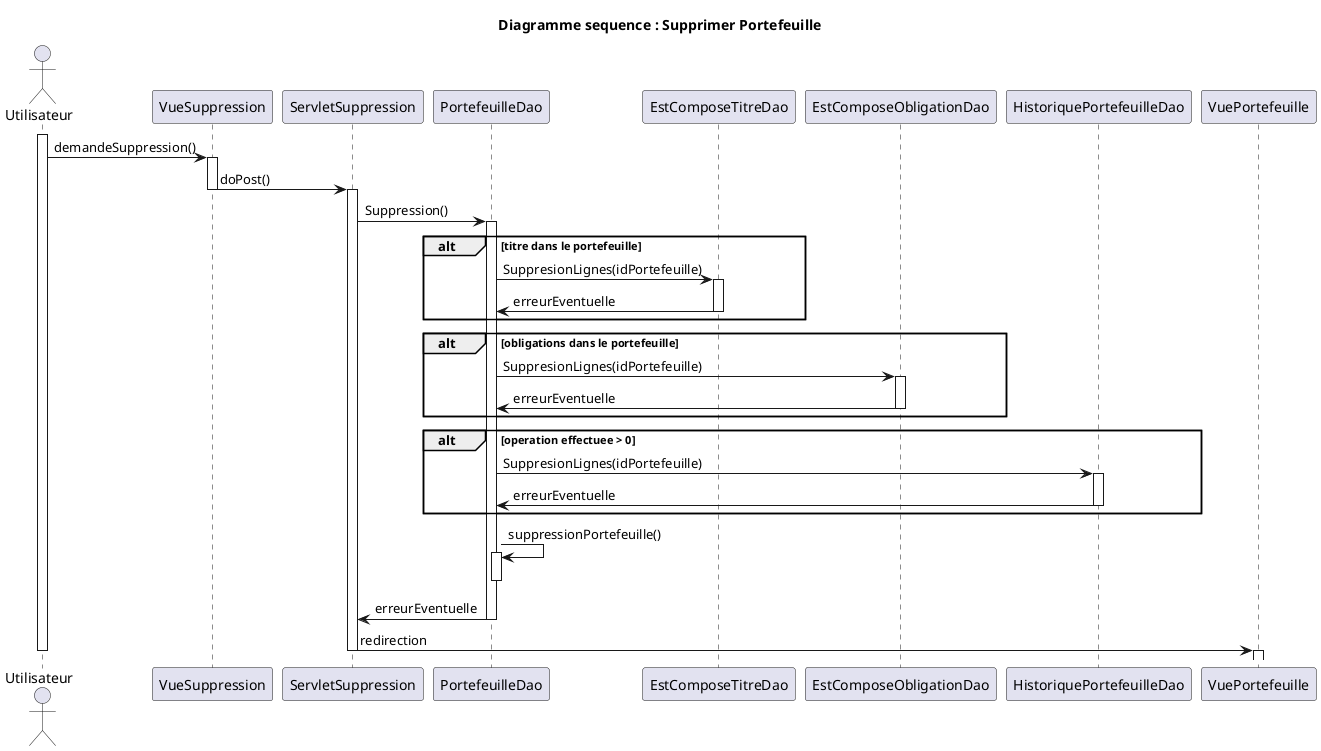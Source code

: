 @startuml
title Diagramme sequence : Supprimer Portefeuille

actor Utilisateur

 activate Utilisateur
           Utilisateur -> VueSuppression : demandeSuppression()
           activate VueSuppression 
           VueSuppression -> ServletSuppression  : doPost()
           deactivate VueSuppression 
           activate ServletSuppression 
           ServletSuppression -> PortefeuilleDao : Suppression()
           activate PortefeuilleDao
           alt titre dans le portefeuille
                PortefeuilleDao -> EstComposeTitreDao : SuppresionLignes(idPortefeuille)
                activate EstComposeTitreDao
                EstComposeTitreDao -> PortefeuilleDao : erreurEventuelle
                deactivate EstComposeTitreDao
           end
           alt obligations dans le portefeuille
                PortefeuilleDao -> EstComposeObligationDao : SuppresionLignes(idPortefeuille)
                activate EstComposeObligationDao
                EstComposeObligationDao -> PortefeuilleDao : erreurEventuelle
                deactivate EstComposeObligationDao
           end
           alt operation effectuee > 0 
                PortefeuilleDao -> HistoriquePortefeuilleDao : SuppresionLignes(idPortefeuille)
                activate HistoriquePortefeuilleDao
               HistoriquePortefeuilleDao -> PortefeuilleDao : erreurEventuelle      
                deactivate HistoriquePortefeuilleDao
           end
           PortefeuilleDao -> PortefeuilleDao : suppressionPortefeuille()
           activate PortefeuilleDao
           deactivate PortefeuilleDao
           PortefeuilleDao -> ServletSuppression : erreurEventuelle      
           deactivate PortefeuilleDao
           ServletSuppression -> VuePortefeuille : redirection
           deactivate ServletSuppression
           activate VuePortefeuille
           deactivate VuePortefeuille 
  deactivate Utilisateur
@enduml
